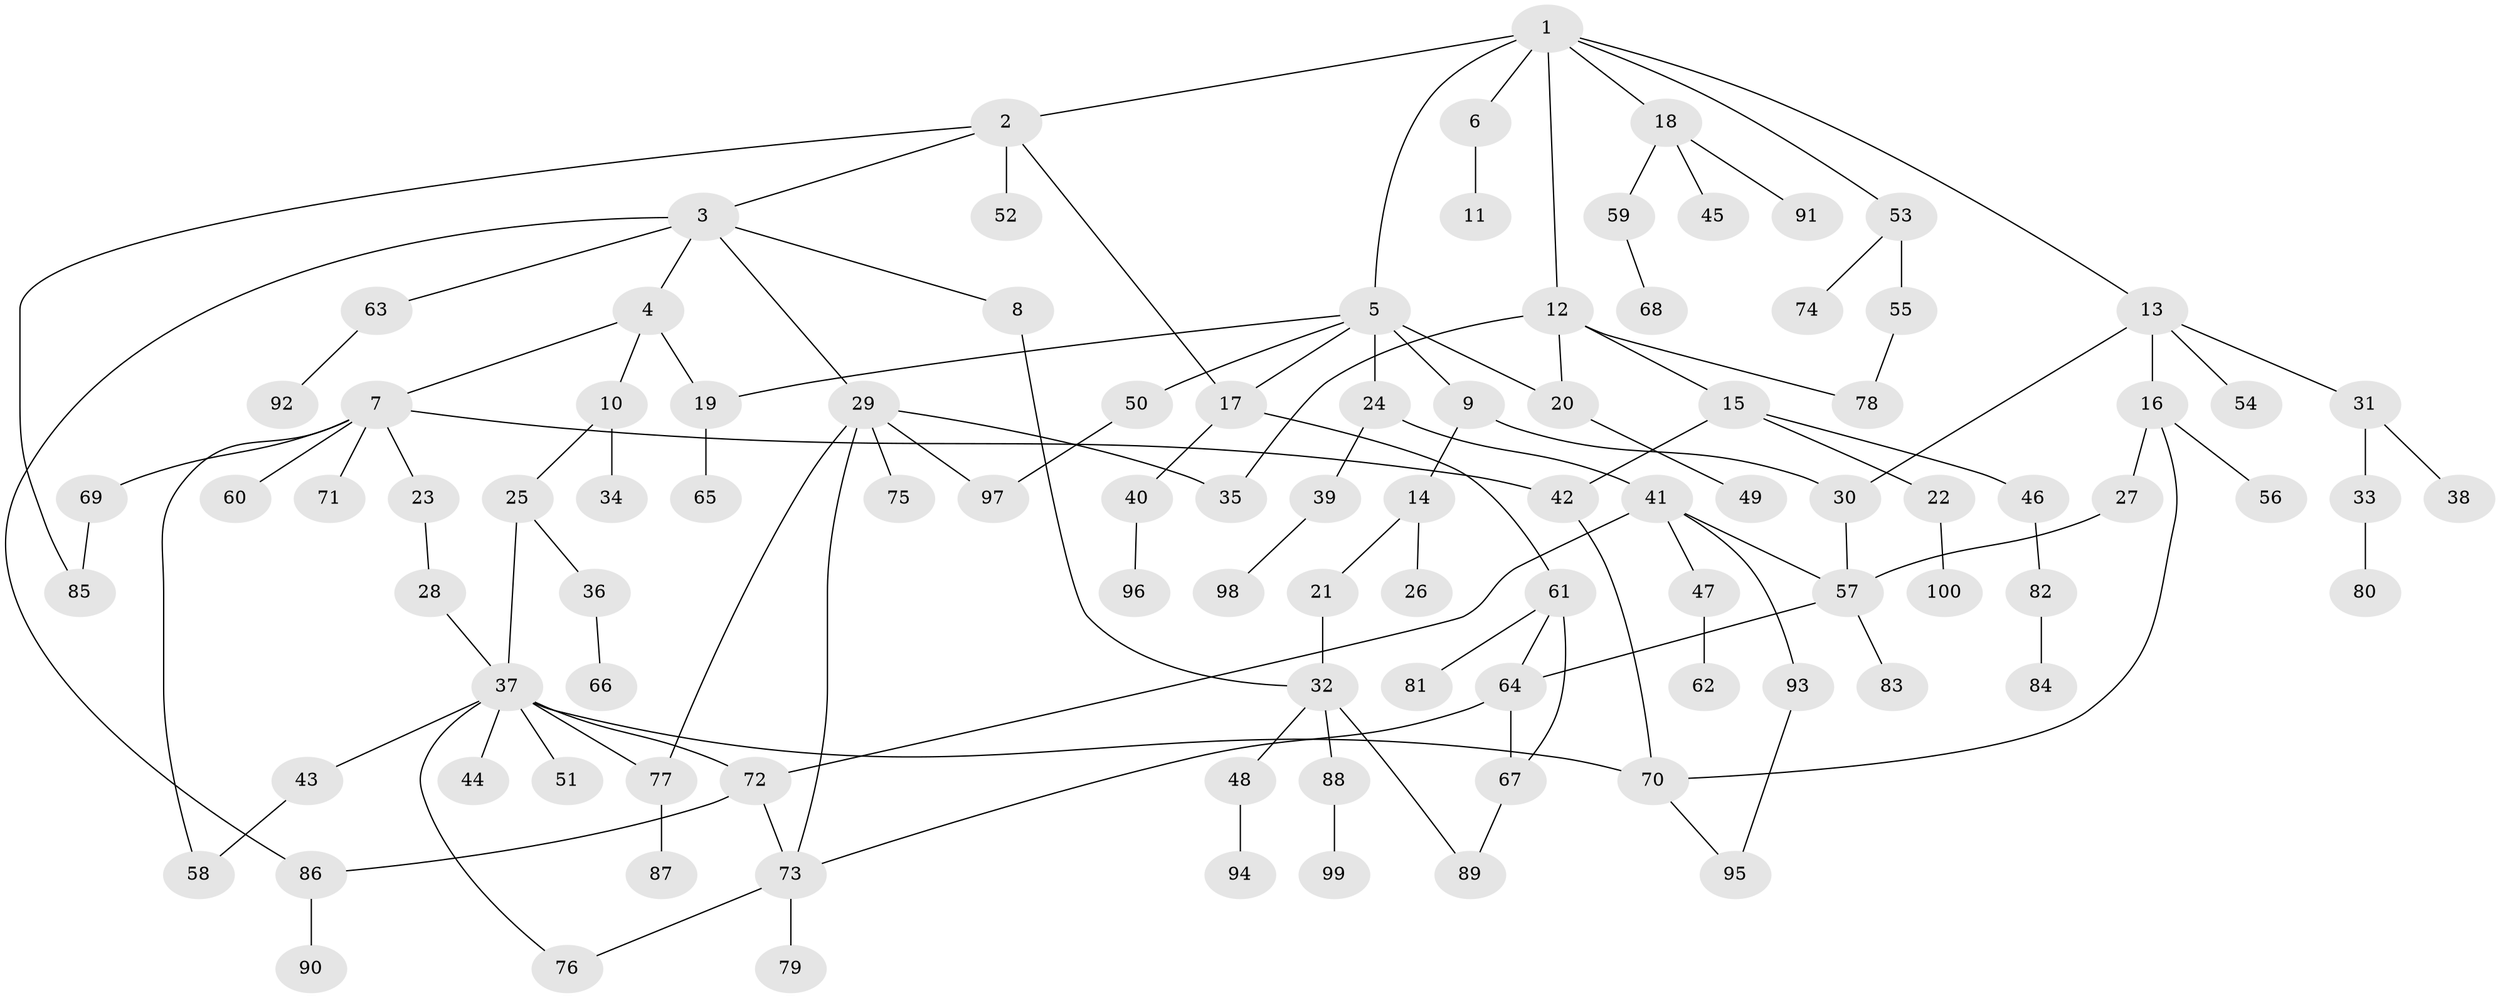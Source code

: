 // Generated by graph-tools (version 1.1) at 2025/11/02/21/25 10:11:06]
// undirected, 100 vertices, 125 edges
graph export_dot {
graph [start="1"]
  node [color=gray90,style=filled];
  1;
  2;
  3;
  4;
  5;
  6;
  7;
  8;
  9;
  10;
  11;
  12;
  13;
  14;
  15;
  16;
  17;
  18;
  19;
  20;
  21;
  22;
  23;
  24;
  25;
  26;
  27;
  28;
  29;
  30;
  31;
  32;
  33;
  34;
  35;
  36;
  37;
  38;
  39;
  40;
  41;
  42;
  43;
  44;
  45;
  46;
  47;
  48;
  49;
  50;
  51;
  52;
  53;
  54;
  55;
  56;
  57;
  58;
  59;
  60;
  61;
  62;
  63;
  64;
  65;
  66;
  67;
  68;
  69;
  70;
  71;
  72;
  73;
  74;
  75;
  76;
  77;
  78;
  79;
  80;
  81;
  82;
  83;
  84;
  85;
  86;
  87;
  88;
  89;
  90;
  91;
  92;
  93;
  94;
  95;
  96;
  97;
  98;
  99;
  100;
  1 -- 2;
  1 -- 5;
  1 -- 6;
  1 -- 12;
  1 -- 13;
  1 -- 18;
  1 -- 53;
  2 -- 3;
  2 -- 52;
  2 -- 85;
  2 -- 17;
  3 -- 4;
  3 -- 8;
  3 -- 29;
  3 -- 63;
  3 -- 86;
  4 -- 7;
  4 -- 10;
  4 -- 19;
  5 -- 9;
  5 -- 17;
  5 -- 20;
  5 -- 24;
  5 -- 50;
  5 -- 19;
  6 -- 11;
  7 -- 23;
  7 -- 42;
  7 -- 58;
  7 -- 60;
  7 -- 69;
  7 -- 71;
  8 -- 32;
  9 -- 14;
  9 -- 30;
  10 -- 25;
  10 -- 34;
  12 -- 15;
  12 -- 35;
  12 -- 20;
  12 -- 78;
  13 -- 16;
  13 -- 30;
  13 -- 31;
  13 -- 54;
  14 -- 21;
  14 -- 26;
  15 -- 22;
  15 -- 46;
  15 -- 42;
  16 -- 27;
  16 -- 56;
  16 -- 70;
  17 -- 40;
  17 -- 61;
  18 -- 45;
  18 -- 59;
  18 -- 91;
  19 -- 65;
  20 -- 49;
  21 -- 32;
  22 -- 100;
  23 -- 28;
  24 -- 39;
  24 -- 41;
  25 -- 36;
  25 -- 37;
  27 -- 57;
  28 -- 37;
  29 -- 73;
  29 -- 75;
  29 -- 97;
  29 -- 77;
  29 -- 35;
  30 -- 57;
  31 -- 33;
  31 -- 38;
  32 -- 48;
  32 -- 88;
  32 -- 89;
  33 -- 80;
  36 -- 66;
  37 -- 43;
  37 -- 44;
  37 -- 51;
  37 -- 70;
  37 -- 77;
  37 -- 72;
  37 -- 76;
  39 -- 98;
  40 -- 96;
  41 -- 47;
  41 -- 72;
  41 -- 93;
  41 -- 57;
  42 -- 70;
  43 -- 58;
  46 -- 82;
  47 -- 62;
  48 -- 94;
  50 -- 97;
  53 -- 55;
  53 -- 74;
  55 -- 78;
  57 -- 83;
  57 -- 64;
  59 -- 68;
  61 -- 64;
  61 -- 67;
  61 -- 81;
  63 -- 92;
  64 -- 67;
  64 -- 73;
  67 -- 89;
  69 -- 85;
  70 -- 95;
  72 -- 73;
  72 -- 86;
  73 -- 76;
  73 -- 79;
  77 -- 87;
  82 -- 84;
  86 -- 90;
  88 -- 99;
  93 -- 95;
}
